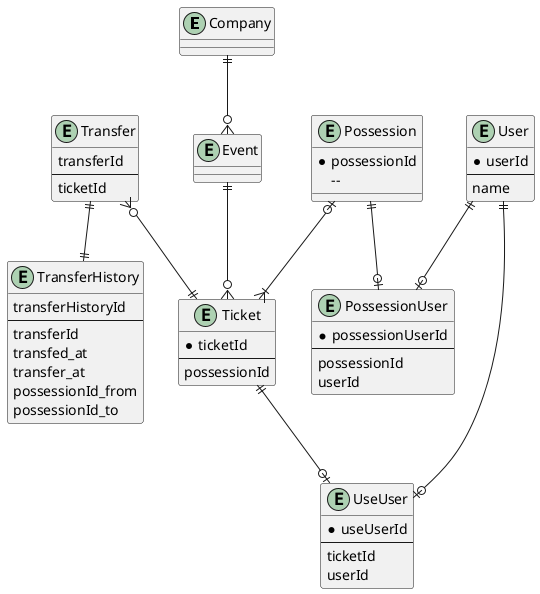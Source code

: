 @startuml
  entity Company{

  }
  entity Event{

  }
  entity Ticket{
    *ticketId
    --
    possessionId
  }
  entity User{
    *userId
    --
    name
  }
  entity Possession{
    *possessionId
    -- 

  }
  entity PossessionUser{
    *possessionUserId
    --
    possessionId
    userId
  }
  entity UseUser{
    *useUserId
    --
    ticketId
    userId
  }
  entity TransferHistory{
    transferHistoryId
    --
    transferId
    transfed_at
    transfer_at
    possessionId_from
    possessionId_to
  }
  entity Transfer{
    transferId
    --
    ticketId
  }
  Company ||--o{Event
  Event ||--o{Ticket
  Possession ||--o| PossessionUser
  Possession |o--|{Ticket
  User ||--o| PossessionUser
  User ||--o| UseUser
  Ticket ||--o| UseUser
  Transfer }o--||Ticket
  Transfer ||--||TransferHistory
@enduml